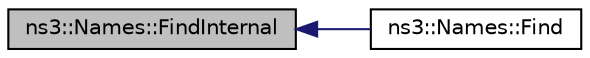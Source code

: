 digraph "ns3::Names::FindInternal"
{
  edge [fontname="Helvetica",fontsize="10",labelfontname="Helvetica",labelfontsize="10"];
  node [fontname="Helvetica",fontsize="10",shape=record];
  rankdir="LR";
  Node1 [label="ns3::Names::FindInternal",height=0.2,width=0.4,color="black", fillcolor="grey75", style="filled", fontcolor="black"];
  Node1 -> Node2 [dir="back",color="midnightblue",fontsize="10",style="solid"];
  Node2 [label="ns3::Names::Find",height=0.2,width=0.4,color="black", fillcolor="white", style="filled",URL="$d2/d77/classns3_1_1Names.html#a9d07094fb3d716d08733af05c1593555",tooltip="Given a name path string, look to see if there&#39;s an object in the system with that associated to it..."];
}
